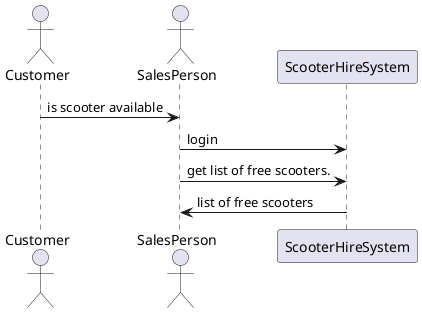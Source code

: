 @startuml

actor Customer
actor SalesPerson
Customer -> SalesPerson: is scooter available
SalesPerson -> ScooterHireSystem: login
SalesPerson -> ScooterHireSystem: get list of free scooters.
ScooterHireSystem -> SalesPerson: list of free scooters

@enduml